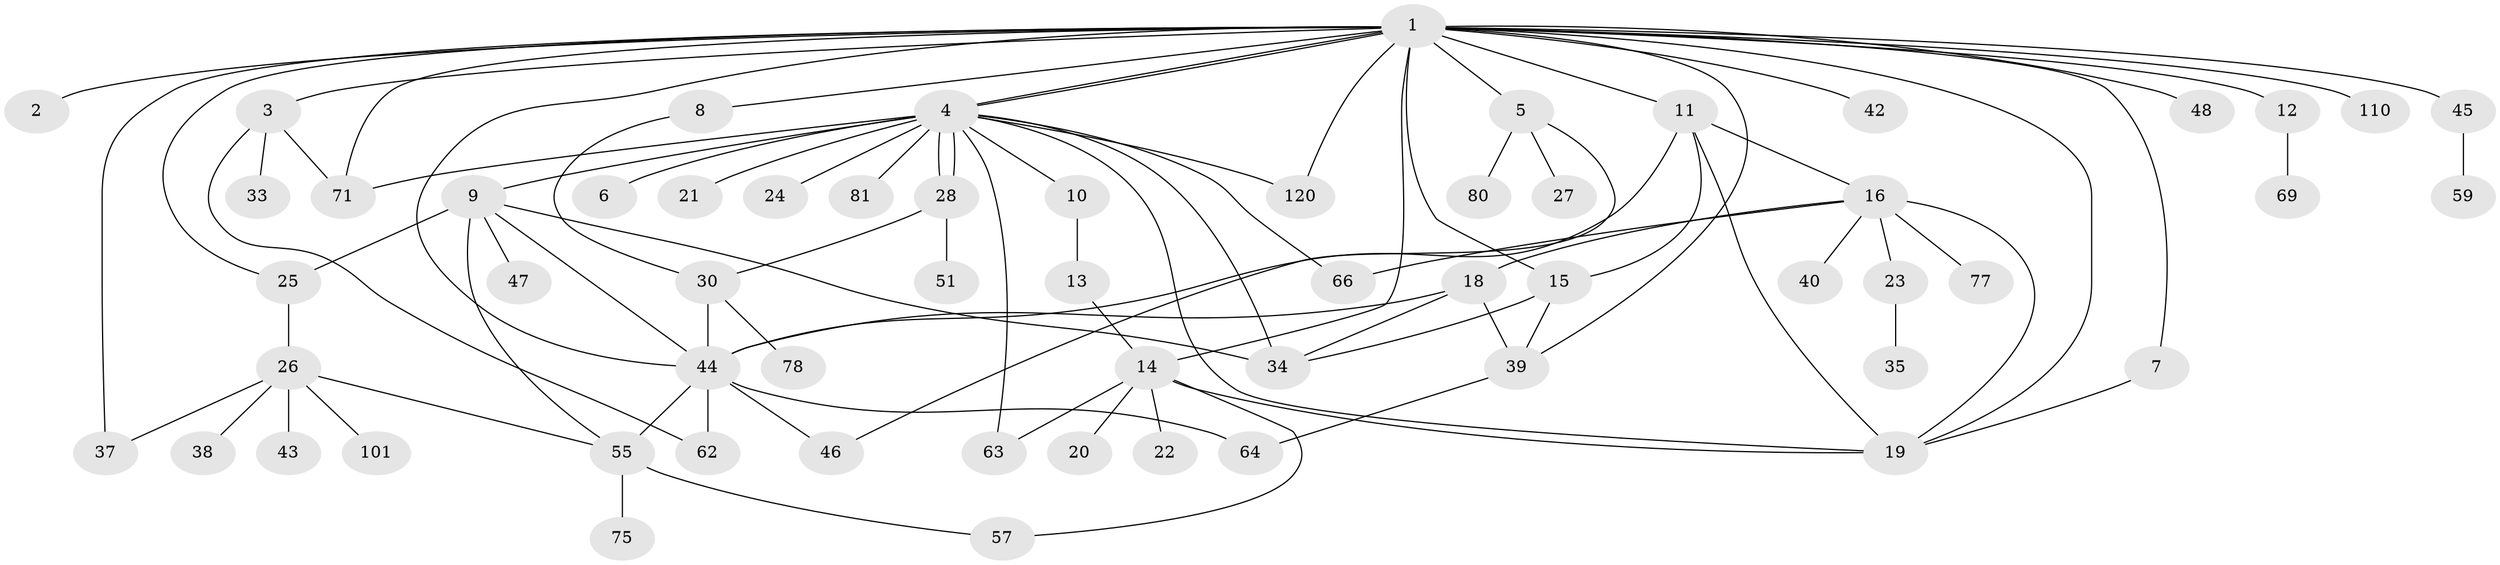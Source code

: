 // original degree distribution, {25: 0.008333333333333333, 1: 0.4, 4: 0.08333333333333333, 18: 0.008333333333333333, 2: 0.31666666666666665, 6: 0.03333333333333333, 8: 0.016666666666666666, 7: 0.03333333333333333, 5: 0.03333333333333333, 3: 0.058333333333333334, 10: 0.008333333333333333}
// Generated by graph-tools (version 1.1) at 2025/54/03/05/25 16:54:47]
// undirected, 60 vertices, 91 edges
graph export_dot {
graph [start="1"]
  node [color=gray90,style=filled];
  1;
  2;
  3;
  4;
  5;
  6;
  7;
  8;
  9 [super="+102+17+29+31"];
  10;
  11 [super="+95+61+41+72"];
  12;
  13;
  14 [super="+52"];
  15 [super="+85+88"];
  16 [super="+104"];
  18 [super="+114"];
  19 [super="+58"];
  20;
  21;
  22;
  23;
  24;
  25 [super="+49+108"];
  26 [super="+36+87"];
  27;
  28 [super="+83"];
  30 [super="+76+109+56"];
  33;
  34 [super="+73+50+68"];
  35;
  37 [super="+53"];
  38;
  39 [super="+112"];
  40;
  42;
  43 [super="+74+65"];
  44 [super="+92+106+117+91+54"];
  45;
  46;
  47;
  48 [super="+67"];
  51;
  55 [super="+84"];
  57 [super="+82"];
  59 [super="+118"];
  62 [super="+100"];
  63 [super="+107"];
  64;
  66;
  69;
  71 [super="+93+111"];
  75;
  77;
  78;
  80;
  81;
  101;
  110;
  120;
  1 -- 2;
  1 -- 3;
  1 -- 4;
  1 -- 4;
  1 -- 5;
  1 -- 7;
  1 -- 8;
  1 -- 11 [weight=2];
  1 -- 12;
  1 -- 14;
  1 -- 15;
  1 -- 25;
  1 -- 37;
  1 -- 39;
  1 -- 42;
  1 -- 45;
  1 -- 48;
  1 -- 71;
  1 -- 110;
  1 -- 120;
  1 -- 44 [weight=2];
  1 -- 19 [weight=2];
  3 -- 33;
  3 -- 62;
  3 -- 71;
  4 -- 6;
  4 -- 9 [weight=3];
  4 -- 10;
  4 -- 19;
  4 -- 21;
  4 -- 24;
  4 -- 28;
  4 -- 28;
  4 -- 63;
  4 -- 66;
  4 -- 71;
  4 -- 81;
  4 -- 120;
  4 -- 34;
  5 -- 27;
  5 -- 46;
  5 -- 80;
  7 -- 19;
  8 -- 30;
  9 -- 34 [weight=3];
  9 -- 55;
  9 -- 44;
  9 -- 47;
  9 -- 25;
  10 -- 13;
  11 -- 16;
  11 -- 44 [weight=2];
  11 -- 19 [weight=2];
  11 -- 15;
  12 -- 69;
  13 -- 14;
  14 -- 20;
  14 -- 22;
  14 -- 57;
  14 -- 63;
  14 -- 19;
  15 -- 39;
  15 -- 34;
  16 -- 18;
  16 -- 23;
  16 -- 40;
  16 -- 66;
  16 -- 77;
  16 -- 19;
  18 -- 34;
  18 -- 44;
  18 -- 39;
  23 -- 35;
  25 -- 26;
  26 -- 38;
  26 -- 43;
  26 -- 55;
  26 -- 37;
  26 -- 101;
  28 -- 51;
  28 -- 30;
  30 -- 44 [weight=2];
  30 -- 78;
  39 -- 64;
  44 -- 55 [weight=2];
  44 -- 64;
  44 -- 62;
  44 -- 46;
  45 -- 59;
  55 -- 57;
  55 -- 75;
}
